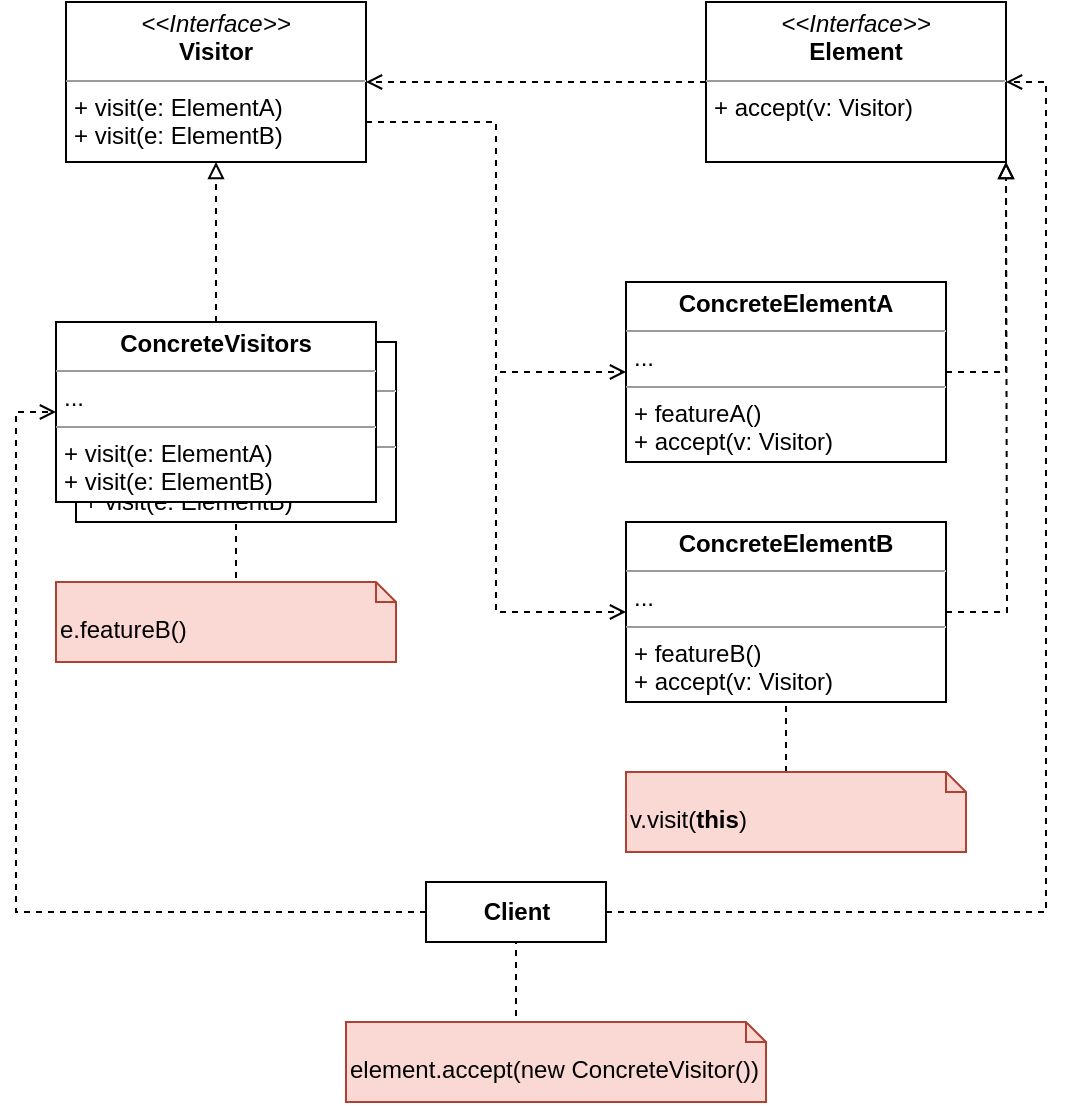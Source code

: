 <mxfile version="20.8.16" type="device"><diagram name="Page-1" id="InxCzQoajT89j3Dx2mnW"><mxGraphModel dx="714" dy="780" grid="1" gridSize="10" guides="1" tooltips="1" connect="1" arrows="1" fold="1" page="1" pageScale="1" pageWidth="827" pageHeight="1169" math="0" shadow="0"><root><mxCell id="0"/><mxCell id="1" parent="0"/><mxCell id="NwcHxER7c9dTgpZp205n-12" style="edgeStyle=orthogonalEdgeStyle;rounded=0;orthogonalLoop=1;jettySize=auto;html=1;exitX=1;exitY=0.75;exitDx=0;exitDy=0;entryX=0;entryY=0.5;entryDx=0;entryDy=0;dashed=1;endArrow=open;endFill=0;" edge="1" parent="1" source="NwcHxER7c9dTgpZp205n-1" target="NwcHxER7c9dTgpZp205n-5"><mxGeometry relative="1" as="geometry"/></mxCell><mxCell id="NwcHxER7c9dTgpZp205n-13" style="edgeStyle=orthogonalEdgeStyle;rounded=0;orthogonalLoop=1;jettySize=auto;html=1;exitX=1;exitY=0.75;exitDx=0;exitDy=0;entryX=0;entryY=0.5;entryDx=0;entryDy=0;dashed=1;endArrow=open;endFill=0;" edge="1" parent="1" source="NwcHxER7c9dTgpZp205n-1" target="NwcHxER7c9dTgpZp205n-6"><mxGeometry relative="1" as="geometry"/></mxCell><mxCell id="NwcHxER7c9dTgpZp205n-1" value="&lt;p style=&quot;margin:0px;margin-top:4px;text-align:center;&quot;&gt;&lt;i&gt;&amp;lt;&amp;lt;Interface&amp;gt;&amp;gt;&lt;/i&gt;&lt;br&gt;&lt;b&gt;Visitor&lt;/b&gt;&lt;/p&gt;&lt;hr size=&quot;1&quot;&gt;&lt;p style=&quot;margin:0px;margin-left:4px;&quot;&gt;&lt;span style=&quot;background-color: initial;&quot;&gt;+ visit(e: ElementA)&lt;/span&gt;&lt;br&gt;&lt;/p&gt;&lt;p style=&quot;margin:0px;margin-left:4px;&quot;&gt;+ visit(e: ElementB)&lt;/p&gt;" style="verticalAlign=top;align=left;overflow=fill;fontSize=12;fontFamily=Helvetica;html=1;" vertex="1" parent="1"><mxGeometry x="80" y="200" width="150" height="80" as="geometry"/></mxCell><mxCell id="NwcHxER7c9dTgpZp205n-11" style="edgeStyle=orthogonalEdgeStyle;rounded=0;orthogonalLoop=1;jettySize=auto;html=1;exitX=0;exitY=0.5;exitDx=0;exitDy=0;dashed=1;endArrow=open;endFill=0;" edge="1" parent="1" source="NwcHxER7c9dTgpZp205n-3" target="NwcHxER7c9dTgpZp205n-1"><mxGeometry relative="1" as="geometry"/></mxCell><mxCell id="NwcHxER7c9dTgpZp205n-3" value="&lt;p style=&quot;margin:0px;margin-top:4px;text-align:center;&quot;&gt;&lt;i&gt;&amp;lt;&amp;lt;Interface&amp;gt;&amp;gt;&lt;/i&gt;&lt;br&gt;&lt;b&gt;Element&lt;/b&gt;&lt;/p&gt;&lt;hr size=&quot;1&quot;&gt;&lt;p style=&quot;margin:0px;margin-left:4px;&quot;&gt;&lt;span style=&quot;background-color: initial;&quot;&gt;+ accept(v: Visitor)&lt;/span&gt;&lt;br&gt;&lt;/p&gt;&lt;p style=&quot;margin:0px;margin-left:4px;&quot;&gt;&lt;br&gt;&lt;/p&gt;" style="verticalAlign=top;align=left;overflow=fill;fontSize=12;fontFamily=Helvetica;html=1;" vertex="1" parent="1"><mxGeometry x="400" y="200" width="150" height="80" as="geometry"/></mxCell><mxCell id="NwcHxER7c9dTgpZp205n-14" style="edgeStyle=orthogonalEdgeStyle;rounded=0;orthogonalLoop=1;jettySize=auto;html=1;exitX=1;exitY=0.5;exitDx=0;exitDy=0;entryX=1;entryY=1;entryDx=0;entryDy=0;dashed=1;endArrow=block;endFill=0;" edge="1" parent="1" source="NwcHxER7c9dTgpZp205n-5" target="NwcHxER7c9dTgpZp205n-3"><mxGeometry relative="1" as="geometry"/></mxCell><mxCell id="NwcHxER7c9dTgpZp205n-5" value="&lt;p style=&quot;margin:0px;margin-top:4px;text-align:center;&quot;&gt;&lt;b&gt;ConcreteElementA&lt;/b&gt;&lt;/p&gt;&lt;hr size=&quot;1&quot;&gt;&lt;p style=&quot;margin:0px;margin-left:4px;&quot;&gt;...&lt;/p&gt;&lt;hr size=&quot;1&quot;&gt;&lt;p style=&quot;margin:0px;margin-left:4px;&quot;&gt;+ featureA()&lt;/p&gt;&lt;p style=&quot;margin:0px;margin-left:4px;&quot;&gt;+ accept(v: Visitor)&lt;br&gt;&lt;/p&gt;" style="verticalAlign=top;align=left;overflow=fill;fontSize=12;fontFamily=Helvetica;html=1;" vertex="1" parent="1"><mxGeometry x="360" y="340" width="160" height="90" as="geometry"/></mxCell><mxCell id="NwcHxER7c9dTgpZp205n-15" style="edgeStyle=orthogonalEdgeStyle;rounded=0;orthogonalLoop=1;jettySize=auto;html=1;exitX=1;exitY=0.5;exitDx=0;exitDy=0;dashed=1;endArrow=block;endFill=0;" edge="1" parent="1" source="NwcHxER7c9dTgpZp205n-6"><mxGeometry relative="1" as="geometry"><mxPoint x="550" y="280" as="targetPoint"/></mxGeometry></mxCell><mxCell id="NwcHxER7c9dTgpZp205n-6" value="&lt;p style=&quot;margin:0px;margin-top:4px;text-align:center;&quot;&gt;&lt;b&gt;ConcreteElementB&lt;/b&gt;&lt;/p&gt;&lt;hr size=&quot;1&quot;&gt;&lt;p style=&quot;margin:0px;margin-left:4px;&quot;&gt;...&lt;/p&gt;&lt;hr size=&quot;1&quot;&gt;&lt;p style=&quot;margin:0px;margin-left:4px;&quot;&gt;+ featureB()&lt;/p&gt;&lt;p style=&quot;margin:0px;margin-left:4px;&quot;&gt;+ accept(v: Visitor)&lt;br&gt;&lt;/p&gt;" style="verticalAlign=top;align=left;overflow=fill;fontSize=12;fontFamily=Helvetica;html=1;" vertex="1" parent="1"><mxGeometry x="360" y="460" width="160" height="90" as="geometry"/></mxCell><mxCell id="NwcHxER7c9dTgpZp205n-8" value="" style="group" vertex="1" connectable="0" parent="1"><mxGeometry x="75" y="360" width="170" height="100" as="geometry"/></mxCell><mxCell id="NwcHxER7c9dTgpZp205n-7" value="&lt;p style=&quot;margin:0px;margin-top:4px;text-align:center;&quot;&gt;&lt;b&gt;ConcreteVisitors&lt;/b&gt;&lt;/p&gt;&lt;hr size=&quot;1&quot;&gt;&lt;p style=&quot;margin:0px;margin-left:4px;&quot;&gt;...&lt;/p&gt;&lt;hr size=&quot;1&quot;&gt;&lt;p style=&quot;margin:0px;margin-left:4px;&quot;&gt;+ visit(e: ElementA)&lt;/p&gt;&lt;p style=&quot;margin:0px;margin-left:4px;&quot;&gt;+ visit(e: ElementB)&lt;br&gt;&lt;/p&gt;" style="verticalAlign=top;align=left;overflow=fill;fontSize=12;fontFamily=Helvetica;html=1;" vertex="1" parent="NwcHxER7c9dTgpZp205n-8"><mxGeometry x="10" y="10" width="160" height="90" as="geometry"/></mxCell><mxCell id="NwcHxER7c9dTgpZp205n-4" value="&lt;p style=&quot;margin:0px;margin-top:4px;text-align:center;&quot;&gt;&lt;b&gt;ConcreteVisitors&lt;/b&gt;&lt;/p&gt;&lt;hr size=&quot;1&quot;&gt;&lt;p style=&quot;margin:0px;margin-left:4px;&quot;&gt;...&lt;/p&gt;&lt;hr size=&quot;1&quot;&gt;&lt;p style=&quot;margin:0px;margin-left:4px;&quot;&gt;+ visit(e: ElementA)&lt;/p&gt;&lt;p style=&quot;margin:0px;margin-left:4px;&quot;&gt;+ visit(e: ElementB)&lt;br&gt;&lt;/p&gt;" style="verticalAlign=top;align=left;overflow=fill;fontSize=12;fontFamily=Helvetica;html=1;" vertex="1" parent="NwcHxER7c9dTgpZp205n-8"><mxGeometry width="160" height="90" as="geometry"/></mxCell><mxCell id="NwcHxER7c9dTgpZp205n-16" style="edgeStyle=orthogonalEdgeStyle;rounded=0;orthogonalLoop=1;jettySize=auto;html=1;exitX=0;exitY=0.5;exitDx=0;exitDy=0;entryX=0;entryY=0.5;entryDx=0;entryDy=0;dashed=1;endArrow=open;endFill=0;" edge="1" parent="1" source="NwcHxER7c9dTgpZp205n-9" target="NwcHxER7c9dTgpZp205n-4"><mxGeometry relative="1" as="geometry"/></mxCell><mxCell id="NwcHxER7c9dTgpZp205n-17" style="edgeStyle=orthogonalEdgeStyle;rounded=0;orthogonalLoop=1;jettySize=auto;html=1;exitX=1;exitY=0.5;exitDx=0;exitDy=0;entryX=1;entryY=0.5;entryDx=0;entryDy=0;dashed=1;endArrow=open;endFill=0;" edge="1" parent="1" source="NwcHxER7c9dTgpZp205n-9" target="NwcHxER7c9dTgpZp205n-3"><mxGeometry relative="1" as="geometry"/></mxCell><mxCell id="NwcHxER7c9dTgpZp205n-9" value="&lt;b&gt;Client&lt;/b&gt;" style="html=1;" vertex="1" parent="1"><mxGeometry x="260" y="640" width="90" height="30" as="geometry"/></mxCell><mxCell id="NwcHxER7c9dTgpZp205n-10" style="edgeStyle=orthogonalEdgeStyle;rounded=0;orthogonalLoop=1;jettySize=auto;html=1;exitX=0.5;exitY=0;exitDx=0;exitDy=0;entryX=0.5;entryY=1;entryDx=0;entryDy=0;dashed=1;endArrow=block;endFill=0;" edge="1" parent="1" source="NwcHxER7c9dTgpZp205n-4" target="NwcHxER7c9dTgpZp205n-1"><mxGeometry relative="1" as="geometry"/></mxCell><mxCell id="NwcHxER7c9dTgpZp205n-21" style="edgeStyle=orthogonalEdgeStyle;rounded=0;orthogonalLoop=1;jettySize=auto;html=1;exitX=0;exitY=0;exitDx=80;exitDy=0;exitPerimeter=0;entryX=0.5;entryY=1;entryDx=0;entryDy=0;dashed=1;endArrow=none;endFill=0;" edge="1" parent="1" source="NwcHxER7c9dTgpZp205n-18" target="NwcHxER7c9dTgpZp205n-7"><mxGeometry relative="1" as="geometry"/></mxCell><mxCell id="NwcHxER7c9dTgpZp205n-18" value="e.featureB()" style="shape=note2;boundedLbl=1;whiteSpace=wrap;html=1;size=10;verticalAlign=top;align=left;fillColor=#fad9d5;strokeColor=#ae4132;" vertex="1" parent="1"><mxGeometry x="75" y="490" width="170" height="40" as="geometry"/></mxCell><mxCell id="NwcHxER7c9dTgpZp205n-23" style="edgeStyle=orthogonalEdgeStyle;rounded=0;orthogonalLoop=1;jettySize=auto;html=1;exitX=0;exitY=0;exitDx=100;exitDy=0;exitPerimeter=0;entryX=0.5;entryY=1;entryDx=0;entryDy=0;dashed=1;endArrow=none;endFill=0;" edge="1" parent="1" source="NwcHxER7c9dTgpZp205n-19" target="NwcHxER7c9dTgpZp205n-9"><mxGeometry relative="1" as="geometry"><Array as="points"><mxPoint x="305" y="710"/></Array></mxGeometry></mxCell><mxCell id="NwcHxER7c9dTgpZp205n-19" value="element.accept(new ConcreteVisitor())" style="shape=note2;boundedLbl=1;whiteSpace=wrap;html=1;size=10;verticalAlign=top;align=left;fillColor=#fad9d5;strokeColor=#ae4132;" vertex="1" parent="1"><mxGeometry x="220" y="710" width="210" height="40" as="geometry"/></mxCell><mxCell id="NwcHxER7c9dTgpZp205n-22" style="edgeStyle=orthogonalEdgeStyle;rounded=0;orthogonalLoop=1;jettySize=auto;html=1;exitX=0;exitY=0;exitDx=80;exitDy=0;exitPerimeter=0;entryX=0.5;entryY=1;entryDx=0;entryDy=0;dashed=1;endArrow=none;endFill=0;" edge="1" parent="1" source="NwcHxER7c9dTgpZp205n-20" target="NwcHxER7c9dTgpZp205n-6"><mxGeometry relative="1" as="geometry"/></mxCell><mxCell id="NwcHxER7c9dTgpZp205n-20" value="v.visit(&lt;b&gt;this&lt;/b&gt;)" style="shape=note2;boundedLbl=1;whiteSpace=wrap;html=1;size=10;verticalAlign=top;align=left;fillColor=#fad9d5;strokeColor=#ae4132;" vertex="1" parent="1"><mxGeometry x="360" y="585" width="170" height="40" as="geometry"/></mxCell></root></mxGraphModel></diagram></mxfile>
